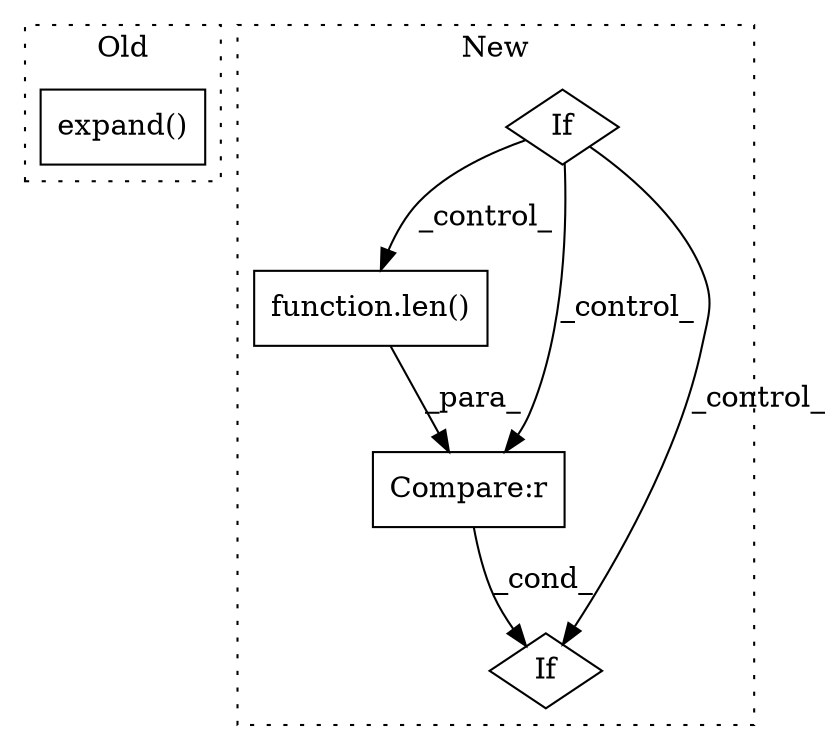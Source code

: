 digraph G {
subgraph cluster0 {
1 [label="expand()" a="75" s="2768,2866" l="34,1" shape="box"];
label = "Old";
style="dotted";
}
subgraph cluster1 {
2 [label="function.len()" a="75" s="3444,3457" l="4,1" shape="box"];
3 [label="If" a="96" s="3436" l="3" shape="diamond"];
4 [label="Compare:r" a="40" s="3439" l="21" shape="box"];
5 [label="If" a="96" s="3394" l="3" shape="diamond"];
label = "New";
style="dotted";
}
2 -> 4 [label="_para_"];
4 -> 3 [label="_cond_"];
5 -> 3 [label="_control_"];
5 -> 4 [label="_control_"];
5 -> 2 [label="_control_"];
}